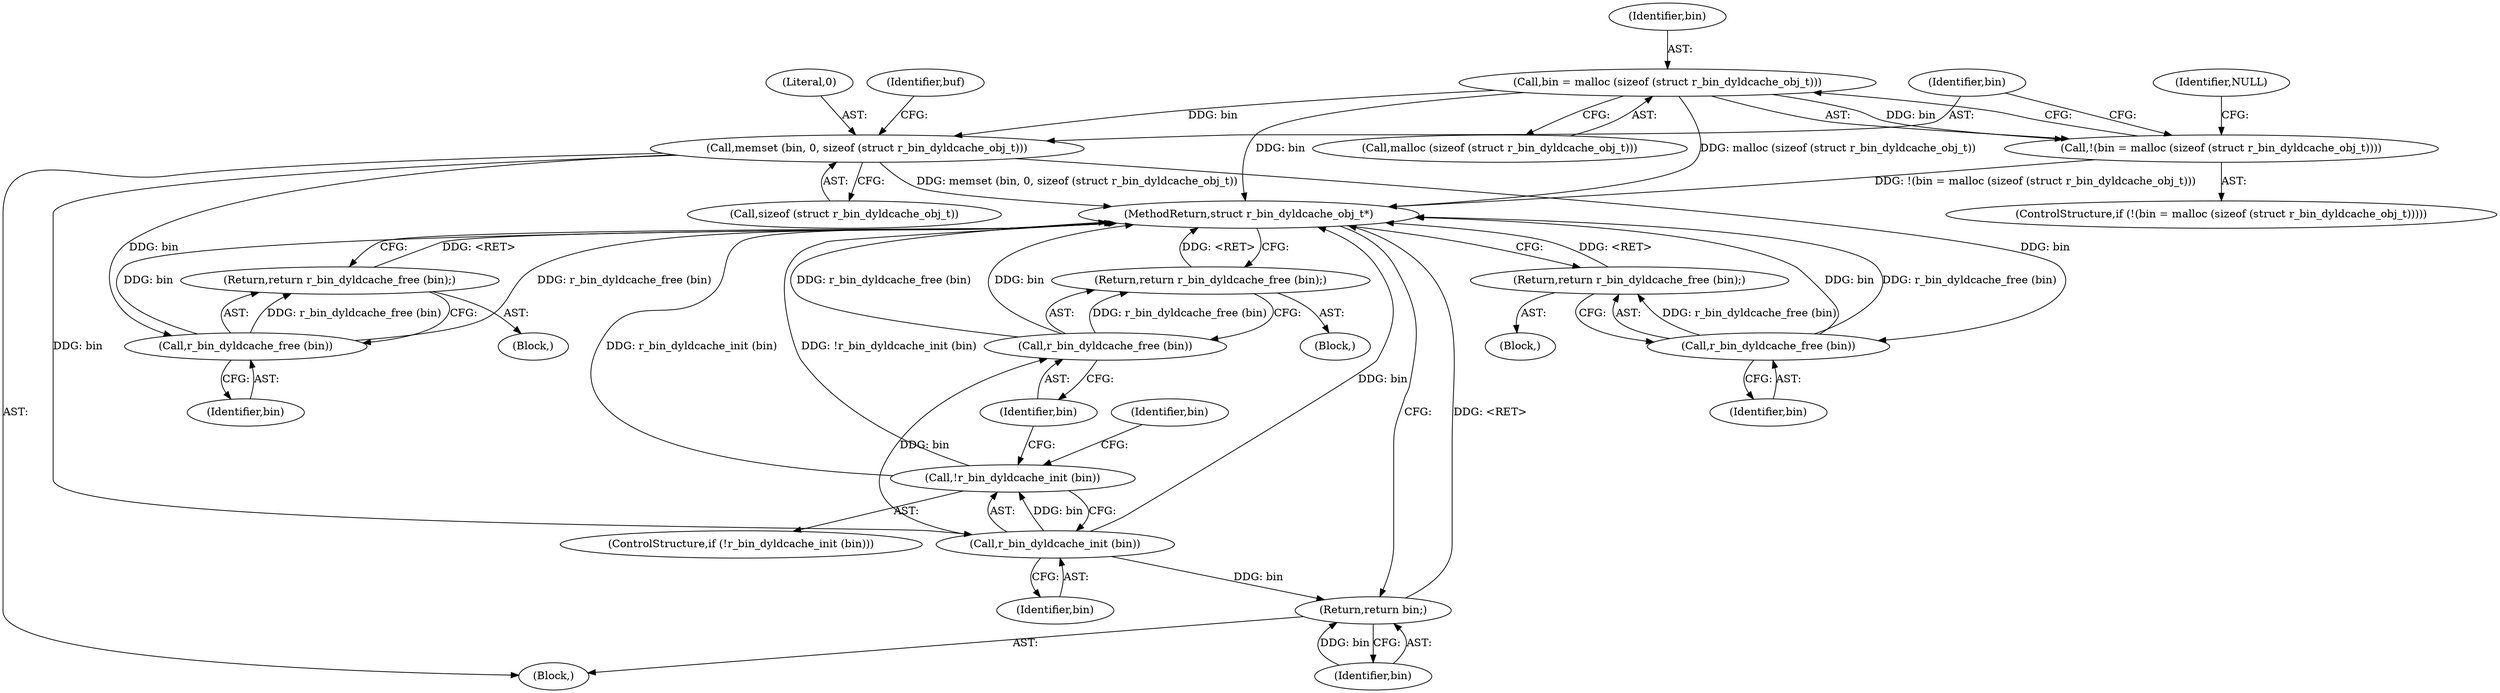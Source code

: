 digraph "1_radare2_4e98402f09a0ef0bb8559a33a4c1988c54938eaf_0@API" {
"1000107" [label="(Call,bin = malloc (sizeof (struct r_bin_dyldcache_obj_t)))"];
"1000106" [label="(Call,!(bin = malloc (sizeof (struct r_bin_dyldcache_obj_t))))"];
"1000115" [label="(Call,memset (bin, 0, sizeof (struct r_bin_dyldcache_obj_t)))"];
"1000125" [label="(Call,r_bin_dyldcache_free (bin))"];
"1000124" [label="(Return,return r_bin_dyldcache_free (bin);)"];
"1000142" [label="(Call,r_bin_dyldcache_free (bin))"];
"1000141" [label="(Return,return r_bin_dyldcache_free (bin);)"];
"1000146" [label="(Call,r_bin_dyldcache_init (bin))"];
"1000145" [label="(Call,!r_bin_dyldcache_init (bin))"];
"1000150" [label="(Call,r_bin_dyldcache_free (bin))"];
"1000149" [label="(Return,return r_bin_dyldcache_free (bin);)"];
"1000157" [label="(Return,return bin;)"];
"1000150" [label="(Call,r_bin_dyldcache_free (bin))"];
"1000105" [label="(ControlStructure,if (!(bin = malloc (sizeof (struct r_bin_dyldcache_obj_t)))))"];
"1000126" [label="(Identifier,bin)"];
"1000116" [label="(Identifier,bin)"];
"1000145" [label="(Call,!r_bin_dyldcache_init (bin))"];
"1000159" [label="(MethodReturn,struct r_bin_dyldcache_obj_t*)"];
"1000124" [label="(Return,return r_bin_dyldcache_free (bin);)"];
"1000143" [label="(Identifier,bin)"];
"1000103" [label="(Block,)"];
"1000154" [label="(Identifier,bin)"];
"1000158" [label="(Identifier,bin)"];
"1000123" [label="(Block,)"];
"1000147" [label="(Identifier,bin)"];
"1000148" [label="(Block,)"];
"1000151" [label="(Identifier,bin)"];
"1000108" [label="(Identifier,bin)"];
"1000117" [label="(Literal,0)"];
"1000106" [label="(Call,!(bin = malloc (sizeof (struct r_bin_dyldcache_obj_t))))"];
"1000146" [label="(Call,r_bin_dyldcache_init (bin))"];
"1000157" [label="(Return,return bin;)"];
"1000140" [label="(Block,)"];
"1000142" [label="(Call,r_bin_dyldcache_free (bin))"];
"1000125" [label="(Call,r_bin_dyldcache_free (bin))"];
"1000122" [label="(Identifier,buf)"];
"1000149" [label="(Return,return r_bin_dyldcache_free (bin);)"];
"1000114" [label="(Identifier,NULL)"];
"1000115" [label="(Call,memset (bin, 0, sizeof (struct r_bin_dyldcache_obj_t)))"];
"1000141" [label="(Return,return r_bin_dyldcache_free (bin);)"];
"1000118" [label="(Call,sizeof (struct r_bin_dyldcache_obj_t))"];
"1000144" [label="(ControlStructure,if (!r_bin_dyldcache_init (bin)))"];
"1000109" [label="(Call,malloc (sizeof (struct r_bin_dyldcache_obj_t)))"];
"1000107" [label="(Call,bin = malloc (sizeof (struct r_bin_dyldcache_obj_t)))"];
"1000107" -> "1000106"  [label="AST: "];
"1000107" -> "1000109"  [label="CFG: "];
"1000108" -> "1000107"  [label="AST: "];
"1000109" -> "1000107"  [label="AST: "];
"1000106" -> "1000107"  [label="CFG: "];
"1000107" -> "1000159"  [label="DDG: bin"];
"1000107" -> "1000159"  [label="DDG: malloc (sizeof (struct r_bin_dyldcache_obj_t))"];
"1000107" -> "1000106"  [label="DDG: bin"];
"1000107" -> "1000115"  [label="DDG: bin"];
"1000106" -> "1000105"  [label="AST: "];
"1000114" -> "1000106"  [label="CFG: "];
"1000116" -> "1000106"  [label="CFG: "];
"1000106" -> "1000159"  [label="DDG: !(bin = malloc (sizeof (struct r_bin_dyldcache_obj_t)))"];
"1000115" -> "1000103"  [label="AST: "];
"1000115" -> "1000118"  [label="CFG: "];
"1000116" -> "1000115"  [label="AST: "];
"1000117" -> "1000115"  [label="AST: "];
"1000118" -> "1000115"  [label="AST: "];
"1000122" -> "1000115"  [label="CFG: "];
"1000115" -> "1000159"  [label="DDG: memset (bin, 0, sizeof (struct r_bin_dyldcache_obj_t))"];
"1000115" -> "1000125"  [label="DDG: bin"];
"1000115" -> "1000142"  [label="DDG: bin"];
"1000115" -> "1000146"  [label="DDG: bin"];
"1000125" -> "1000124"  [label="AST: "];
"1000125" -> "1000126"  [label="CFG: "];
"1000126" -> "1000125"  [label="AST: "];
"1000124" -> "1000125"  [label="CFG: "];
"1000125" -> "1000159"  [label="DDG: bin"];
"1000125" -> "1000159"  [label="DDG: r_bin_dyldcache_free (bin)"];
"1000125" -> "1000124"  [label="DDG: r_bin_dyldcache_free (bin)"];
"1000124" -> "1000123"  [label="AST: "];
"1000159" -> "1000124"  [label="CFG: "];
"1000124" -> "1000159"  [label="DDG: <RET>"];
"1000142" -> "1000141"  [label="AST: "];
"1000142" -> "1000143"  [label="CFG: "];
"1000143" -> "1000142"  [label="AST: "];
"1000141" -> "1000142"  [label="CFG: "];
"1000142" -> "1000159"  [label="DDG: r_bin_dyldcache_free (bin)"];
"1000142" -> "1000159"  [label="DDG: bin"];
"1000142" -> "1000141"  [label="DDG: r_bin_dyldcache_free (bin)"];
"1000141" -> "1000140"  [label="AST: "];
"1000159" -> "1000141"  [label="CFG: "];
"1000141" -> "1000159"  [label="DDG: <RET>"];
"1000146" -> "1000145"  [label="AST: "];
"1000146" -> "1000147"  [label="CFG: "];
"1000147" -> "1000146"  [label="AST: "];
"1000145" -> "1000146"  [label="CFG: "];
"1000146" -> "1000159"  [label="DDG: bin"];
"1000146" -> "1000145"  [label="DDG: bin"];
"1000146" -> "1000150"  [label="DDG: bin"];
"1000146" -> "1000157"  [label="DDG: bin"];
"1000145" -> "1000144"  [label="AST: "];
"1000151" -> "1000145"  [label="CFG: "];
"1000154" -> "1000145"  [label="CFG: "];
"1000145" -> "1000159"  [label="DDG: r_bin_dyldcache_init (bin)"];
"1000145" -> "1000159"  [label="DDG: !r_bin_dyldcache_init (bin)"];
"1000150" -> "1000149"  [label="AST: "];
"1000150" -> "1000151"  [label="CFG: "];
"1000151" -> "1000150"  [label="AST: "];
"1000149" -> "1000150"  [label="CFG: "];
"1000150" -> "1000159"  [label="DDG: r_bin_dyldcache_free (bin)"];
"1000150" -> "1000159"  [label="DDG: bin"];
"1000150" -> "1000149"  [label="DDG: r_bin_dyldcache_free (bin)"];
"1000149" -> "1000148"  [label="AST: "];
"1000159" -> "1000149"  [label="CFG: "];
"1000149" -> "1000159"  [label="DDG: <RET>"];
"1000157" -> "1000103"  [label="AST: "];
"1000157" -> "1000158"  [label="CFG: "];
"1000158" -> "1000157"  [label="AST: "];
"1000159" -> "1000157"  [label="CFG: "];
"1000157" -> "1000159"  [label="DDG: <RET>"];
"1000158" -> "1000157"  [label="DDG: bin"];
}

